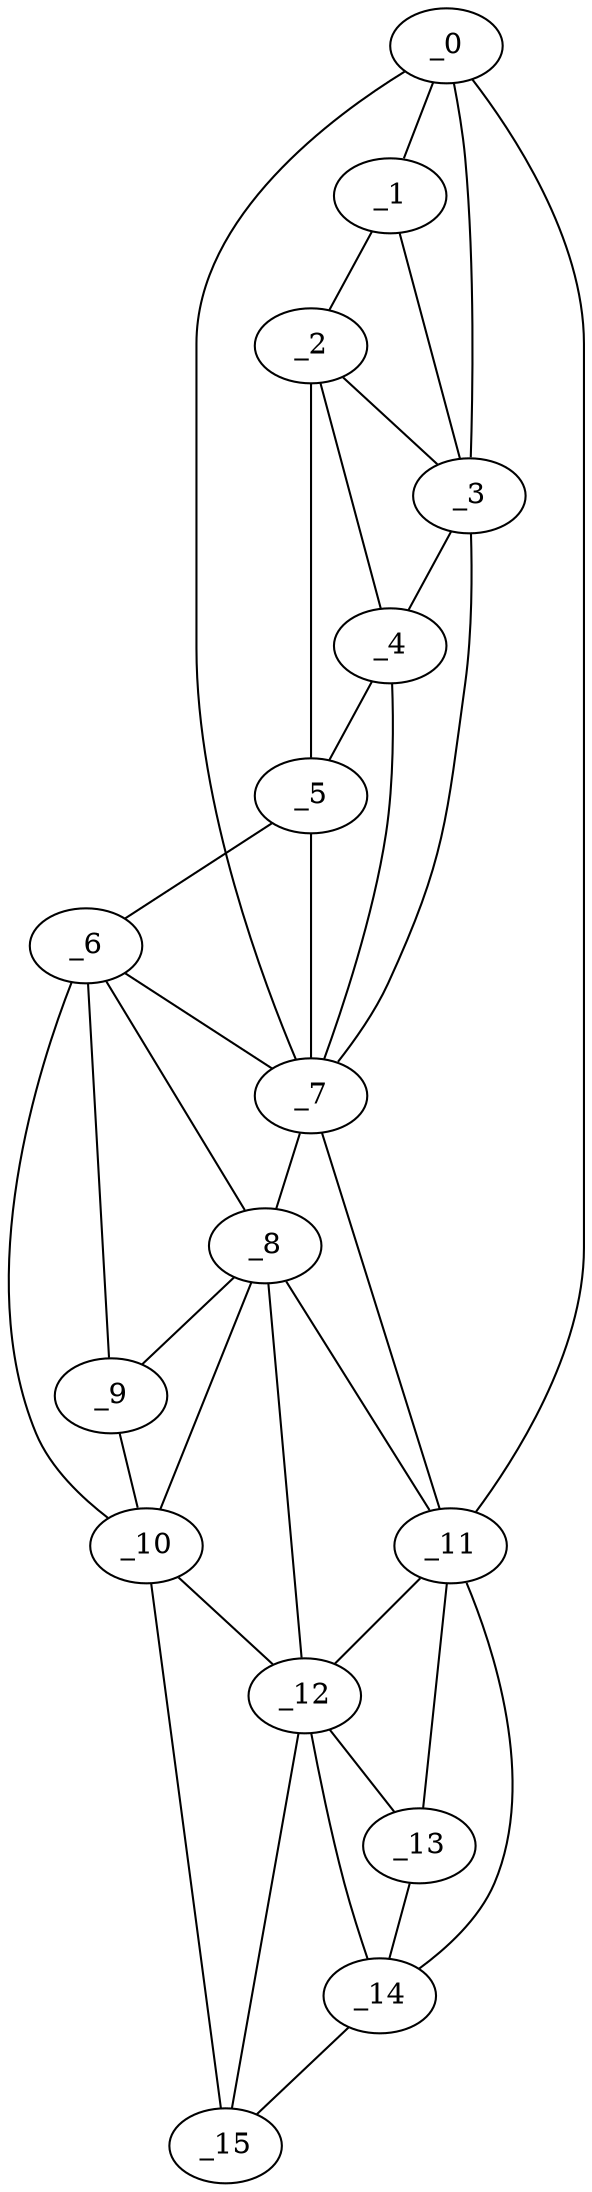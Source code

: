 graph "obj23__45.gxl" {
	_0	 [x=11,
		y=62];
	_1	 [x=16,
		y=56];
	_0 -- _1	 [valence=1];
	_3	 [x=38,
		y=54];
	_0 -- _3	 [valence=2];
	_7	 [x=67,
		y=62];
	_0 -- _7	 [valence=1];
	_11	 [x=93,
		y=80];
	_0 -- _11	 [valence=1];
	_2	 [x=37,
		y=47];
	_1 -- _2	 [valence=1];
	_1 -- _3	 [valence=2];
	_2 -- _3	 [valence=2];
	_4	 [x=48,
		y=47];
	_2 -- _4	 [valence=2];
	_5	 [x=55,
		y=43];
	_2 -- _5	 [valence=1];
	_3 -- _4	 [valence=1];
	_3 -- _7	 [valence=2];
	_4 -- _5	 [valence=2];
	_4 -- _7	 [valence=1];
	_6	 [x=62,
		y=42];
	_5 -- _6	 [valence=1];
	_5 -- _7	 [valence=1];
	_6 -- _7	 [valence=2];
	_8	 [x=74,
		y=56];
	_6 -- _8	 [valence=2];
	_9	 [x=77,
		y=50];
	_6 -- _9	 [valence=2];
	_10	 [x=84,
		y=47];
	_6 -- _10	 [valence=1];
	_7 -- _8	 [valence=2];
	_7 -- _11	 [valence=2];
	_8 -- _9	 [valence=1];
	_8 -- _10	 [valence=2];
	_8 -- _11	 [valence=2];
	_12	 [x=95,
		y=54];
	_8 -- _12	 [valence=1];
	_9 -- _10	 [valence=2];
	_10 -- _12	 [valence=2];
	_15	 [x=122,
		y=66];
	_10 -- _15	 [valence=1];
	_11 -- _12	 [valence=2];
	_13	 [x=102,
		y=76];
	_11 -- _13	 [valence=2];
	_14	 [x=113,
		y=72];
	_11 -- _14	 [valence=1];
	_12 -- _13	 [valence=2];
	_12 -- _14	 [valence=2];
	_12 -- _15	 [valence=1];
	_13 -- _14	 [valence=1];
	_14 -- _15	 [valence=1];
}
